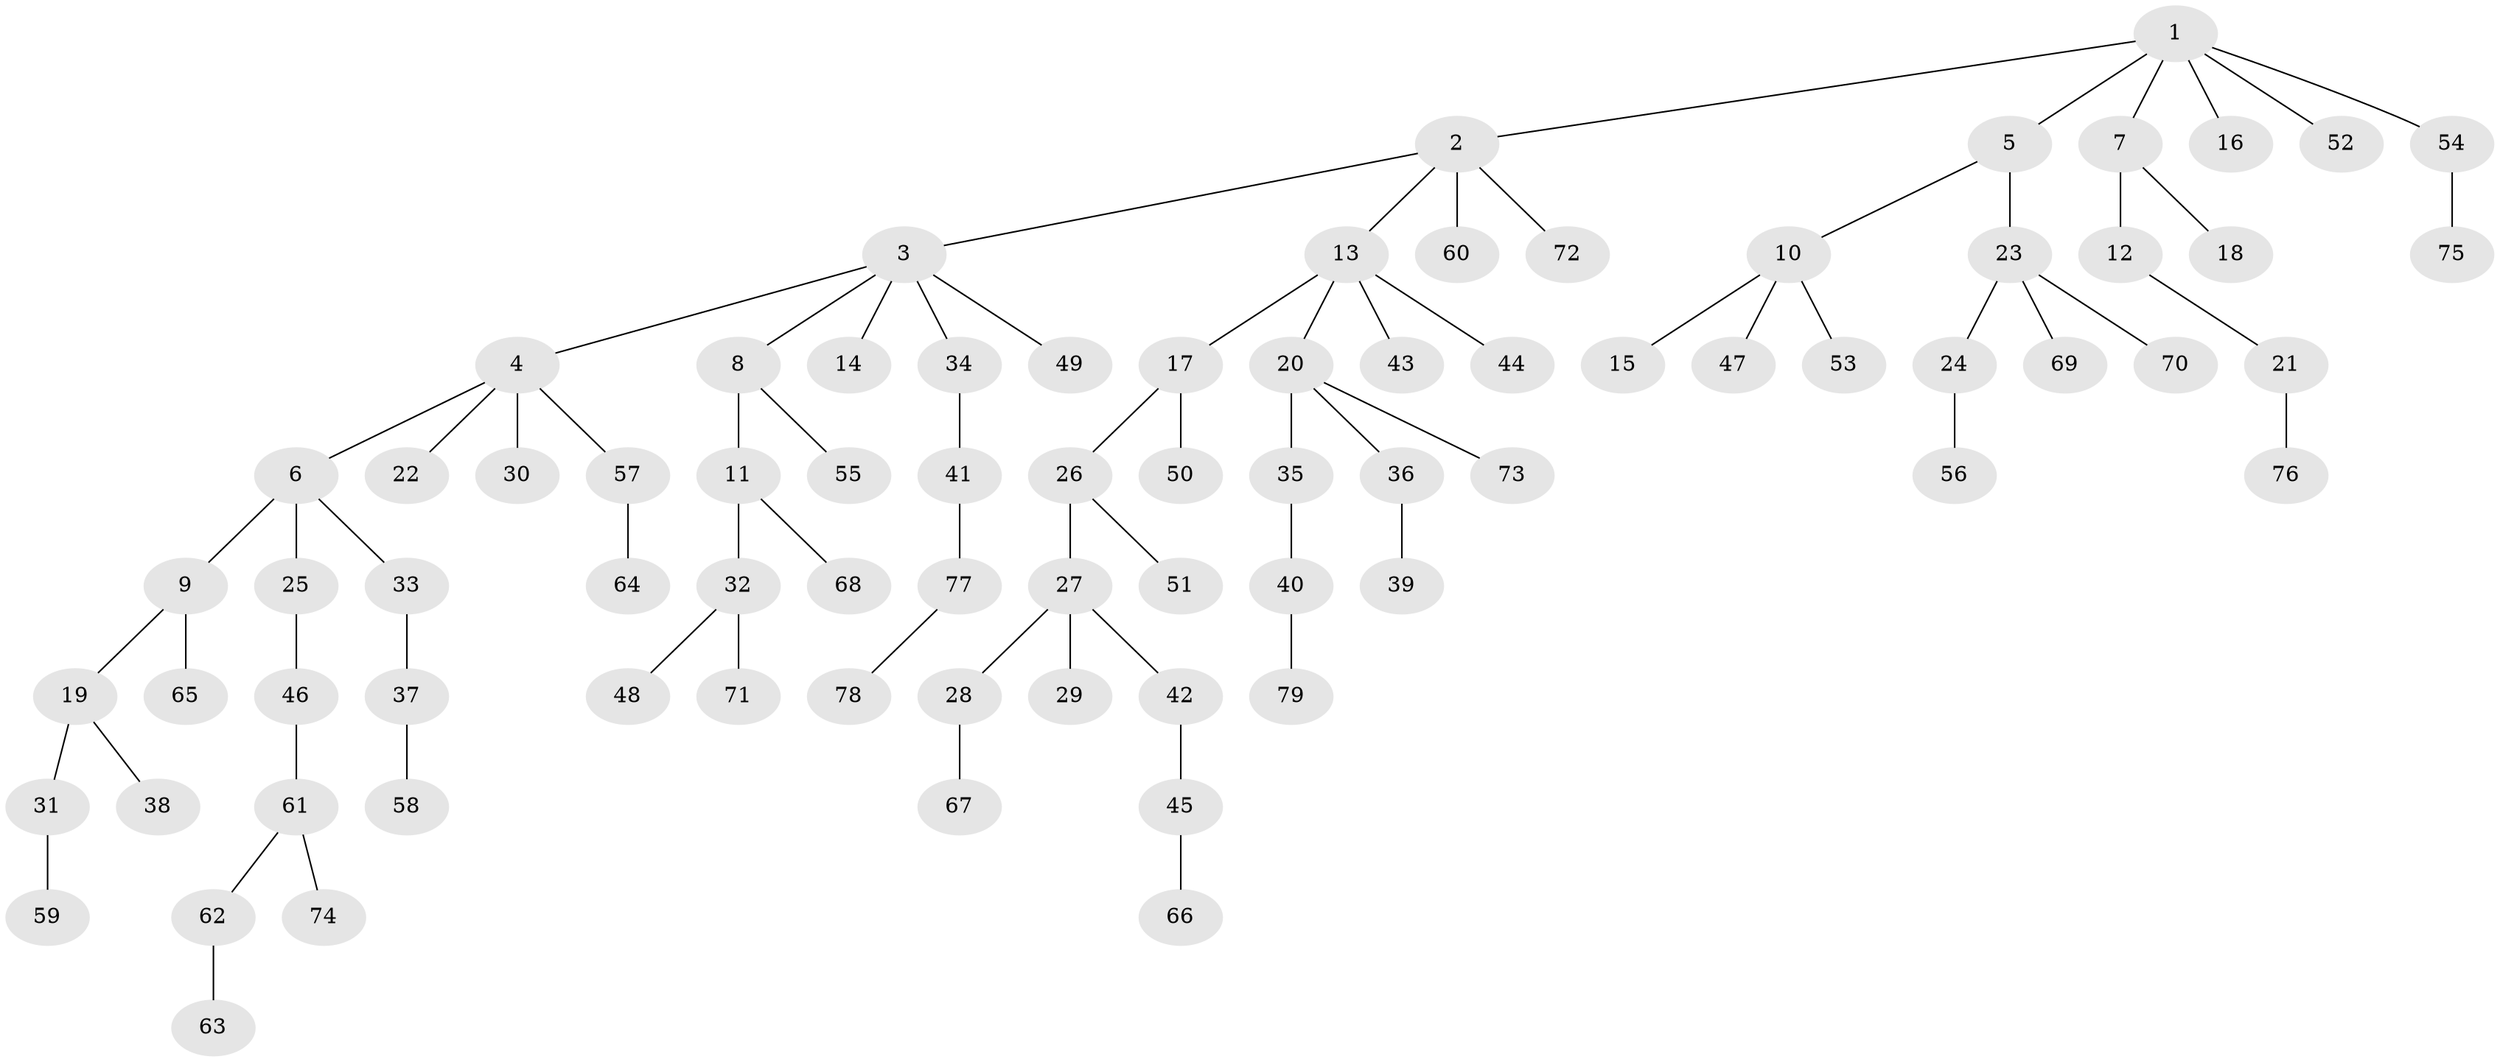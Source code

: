 // coarse degree distribution, {3: 0.10416666666666667, 5: 0.041666666666666664, 2: 0.3333333333333333, 4: 0.08333333333333333, 1: 0.4375}
// Generated by graph-tools (version 1.1) at 2025/37/03/04/25 23:37:19]
// undirected, 79 vertices, 78 edges
graph export_dot {
  node [color=gray90,style=filled];
  1;
  2;
  3;
  4;
  5;
  6;
  7;
  8;
  9;
  10;
  11;
  12;
  13;
  14;
  15;
  16;
  17;
  18;
  19;
  20;
  21;
  22;
  23;
  24;
  25;
  26;
  27;
  28;
  29;
  30;
  31;
  32;
  33;
  34;
  35;
  36;
  37;
  38;
  39;
  40;
  41;
  42;
  43;
  44;
  45;
  46;
  47;
  48;
  49;
  50;
  51;
  52;
  53;
  54;
  55;
  56;
  57;
  58;
  59;
  60;
  61;
  62;
  63;
  64;
  65;
  66;
  67;
  68;
  69;
  70;
  71;
  72;
  73;
  74;
  75;
  76;
  77;
  78;
  79;
  1 -- 2;
  1 -- 5;
  1 -- 7;
  1 -- 16;
  1 -- 52;
  1 -- 54;
  2 -- 3;
  2 -- 13;
  2 -- 60;
  2 -- 72;
  3 -- 4;
  3 -- 8;
  3 -- 14;
  3 -- 34;
  3 -- 49;
  4 -- 6;
  4 -- 22;
  4 -- 30;
  4 -- 57;
  5 -- 10;
  5 -- 23;
  6 -- 9;
  6 -- 25;
  6 -- 33;
  7 -- 12;
  7 -- 18;
  8 -- 11;
  8 -- 55;
  9 -- 19;
  9 -- 65;
  10 -- 15;
  10 -- 47;
  10 -- 53;
  11 -- 32;
  11 -- 68;
  12 -- 21;
  13 -- 17;
  13 -- 20;
  13 -- 43;
  13 -- 44;
  17 -- 26;
  17 -- 50;
  19 -- 31;
  19 -- 38;
  20 -- 35;
  20 -- 36;
  20 -- 73;
  21 -- 76;
  23 -- 24;
  23 -- 69;
  23 -- 70;
  24 -- 56;
  25 -- 46;
  26 -- 27;
  26 -- 51;
  27 -- 28;
  27 -- 29;
  27 -- 42;
  28 -- 67;
  31 -- 59;
  32 -- 48;
  32 -- 71;
  33 -- 37;
  34 -- 41;
  35 -- 40;
  36 -- 39;
  37 -- 58;
  40 -- 79;
  41 -- 77;
  42 -- 45;
  45 -- 66;
  46 -- 61;
  54 -- 75;
  57 -- 64;
  61 -- 62;
  61 -- 74;
  62 -- 63;
  77 -- 78;
}
